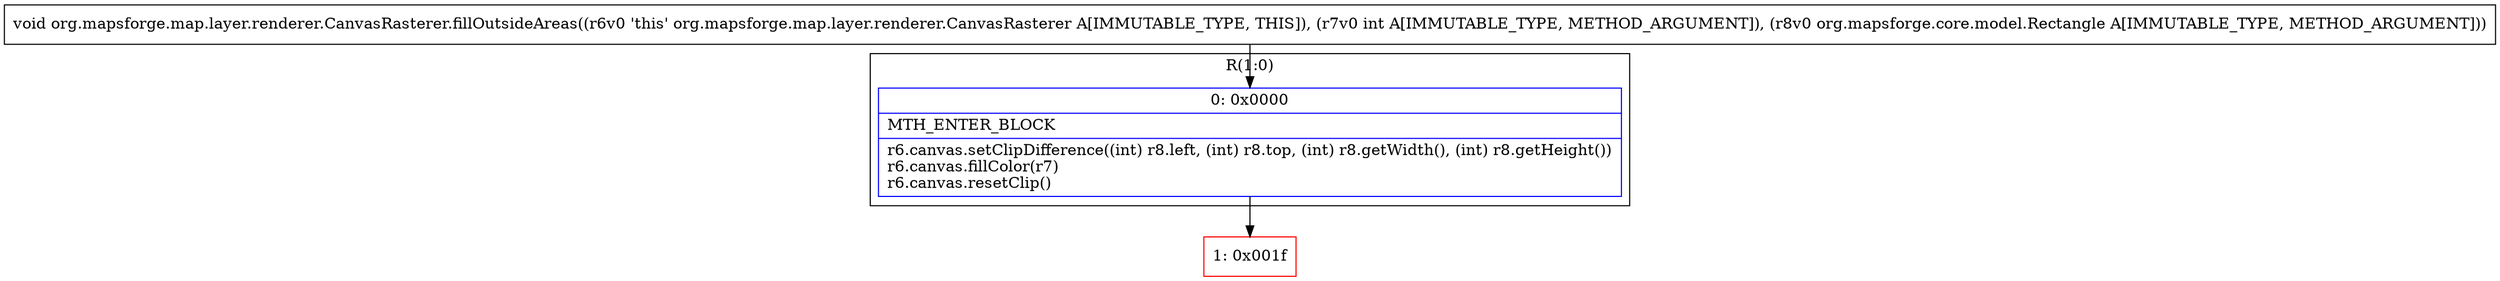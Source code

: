 digraph "CFG fororg.mapsforge.map.layer.renderer.CanvasRasterer.fillOutsideAreas(ILorg\/mapsforge\/core\/model\/Rectangle;)V" {
subgraph cluster_Region_1393922354 {
label = "R(1:0)";
node [shape=record,color=blue];
Node_0 [shape=record,label="{0\:\ 0x0000|MTH_ENTER_BLOCK\l|r6.canvas.setClipDifference((int) r8.left, (int) r8.top, (int) r8.getWidth(), (int) r8.getHeight())\lr6.canvas.fillColor(r7)\lr6.canvas.resetClip()\l}"];
}
Node_1 [shape=record,color=red,label="{1\:\ 0x001f}"];
MethodNode[shape=record,label="{void org.mapsforge.map.layer.renderer.CanvasRasterer.fillOutsideAreas((r6v0 'this' org.mapsforge.map.layer.renderer.CanvasRasterer A[IMMUTABLE_TYPE, THIS]), (r7v0 int A[IMMUTABLE_TYPE, METHOD_ARGUMENT]), (r8v0 org.mapsforge.core.model.Rectangle A[IMMUTABLE_TYPE, METHOD_ARGUMENT])) }"];
MethodNode -> Node_0;
Node_0 -> Node_1;
}


